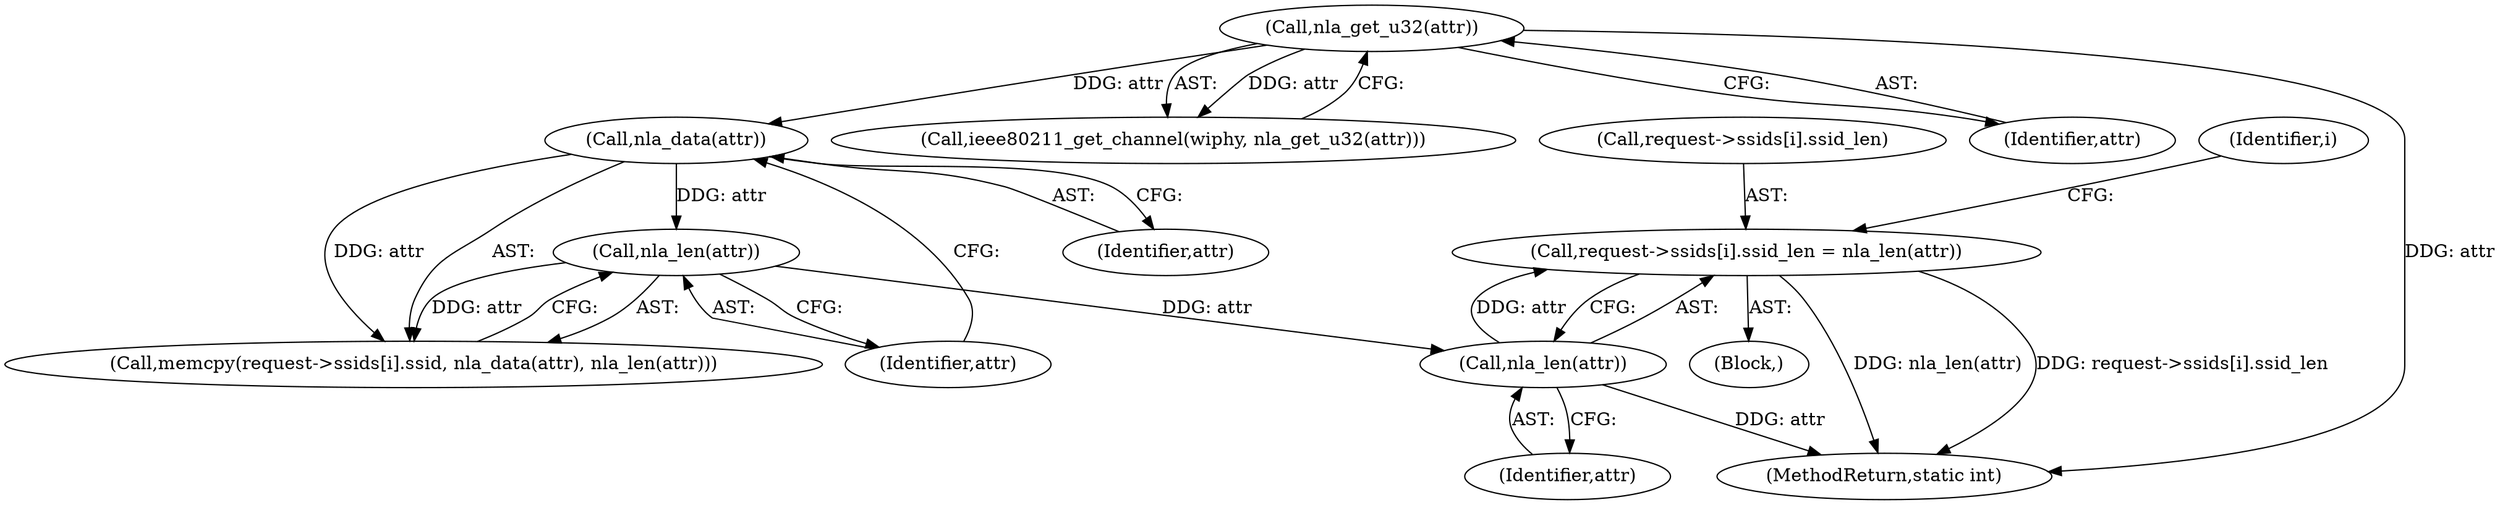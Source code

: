 digraph "0_linux_208c72f4fe44fe09577e7975ba0e7fa0278f3d03_0@array" {
"1000506" [label="(Call,request->ssids[i].ssid_len = nla_len(attr))"];
"1000514" [label="(Call,nla_len(attr))"];
"1000504" [label="(Call,nla_len(attr))"];
"1000502" [label="(Call,nla_data(attr))"];
"1000360" [label="(Call,nla_get_u32(attr))"];
"1000507" [label="(Call,request->ssids[i].ssid_len)"];
"1000517" [label="(Identifier,i)"];
"1000358" [label="(Call,ieee80211_get_channel(wiphy, nla_get_u32(attr)))"];
"1000598" [label="(MethodReturn,static int)"];
"1000502" [label="(Call,nla_data(attr))"];
"1000503" [label="(Identifier,attr)"];
"1000505" [label="(Identifier,attr)"];
"1000506" [label="(Call,request->ssids[i].ssid_len = nla_len(attr))"];
"1000361" [label="(Identifier,attr)"];
"1000504" [label="(Call,nla_len(attr))"];
"1000514" [label="(Call,nla_len(attr))"];
"1000494" [label="(Call,memcpy(request->ssids[i].ssid, nla_data(attr), nla_len(attr)))"];
"1000515" [label="(Identifier,attr)"];
"1000360" [label="(Call,nla_get_u32(attr))"];
"1000477" [label="(Block,)"];
"1000506" -> "1000477"  [label="AST: "];
"1000506" -> "1000514"  [label="CFG: "];
"1000507" -> "1000506"  [label="AST: "];
"1000514" -> "1000506"  [label="AST: "];
"1000517" -> "1000506"  [label="CFG: "];
"1000506" -> "1000598"  [label="DDG: nla_len(attr)"];
"1000506" -> "1000598"  [label="DDG: request->ssids[i].ssid_len"];
"1000514" -> "1000506"  [label="DDG: attr"];
"1000514" -> "1000515"  [label="CFG: "];
"1000515" -> "1000514"  [label="AST: "];
"1000514" -> "1000598"  [label="DDG: attr"];
"1000504" -> "1000514"  [label="DDG: attr"];
"1000504" -> "1000494"  [label="AST: "];
"1000504" -> "1000505"  [label="CFG: "];
"1000505" -> "1000504"  [label="AST: "];
"1000494" -> "1000504"  [label="CFG: "];
"1000504" -> "1000494"  [label="DDG: attr"];
"1000502" -> "1000504"  [label="DDG: attr"];
"1000502" -> "1000494"  [label="AST: "];
"1000502" -> "1000503"  [label="CFG: "];
"1000503" -> "1000502"  [label="AST: "];
"1000505" -> "1000502"  [label="CFG: "];
"1000502" -> "1000494"  [label="DDG: attr"];
"1000360" -> "1000502"  [label="DDG: attr"];
"1000360" -> "1000358"  [label="AST: "];
"1000360" -> "1000361"  [label="CFG: "];
"1000361" -> "1000360"  [label="AST: "];
"1000358" -> "1000360"  [label="CFG: "];
"1000360" -> "1000598"  [label="DDG: attr"];
"1000360" -> "1000358"  [label="DDG: attr"];
}
